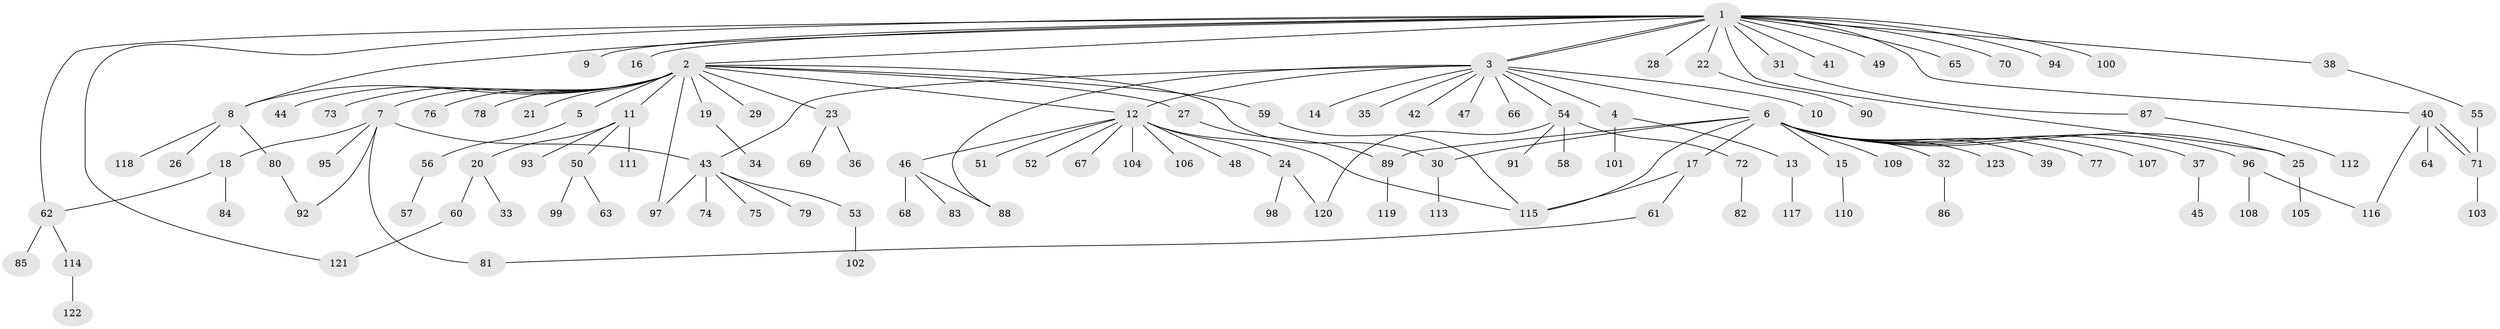 // coarse degree distribution, {22: 0.01098901098901099, 21: 0.01098901098901099, 13: 0.01098901098901099, 3: 0.06593406593406594, 2: 0.1978021978021978, 15: 0.01098901098901099, 5: 0.04395604395604396, 1: 0.6263736263736264, 10: 0.01098901098901099, 6: 0.01098901098901099}
// Generated by graph-tools (version 1.1) at 2025/41/03/06/25 10:41:48]
// undirected, 123 vertices, 142 edges
graph export_dot {
graph [start="1"]
  node [color=gray90,style=filled];
  1;
  2;
  3;
  4;
  5;
  6;
  7;
  8;
  9;
  10;
  11;
  12;
  13;
  14;
  15;
  16;
  17;
  18;
  19;
  20;
  21;
  22;
  23;
  24;
  25;
  26;
  27;
  28;
  29;
  30;
  31;
  32;
  33;
  34;
  35;
  36;
  37;
  38;
  39;
  40;
  41;
  42;
  43;
  44;
  45;
  46;
  47;
  48;
  49;
  50;
  51;
  52;
  53;
  54;
  55;
  56;
  57;
  58;
  59;
  60;
  61;
  62;
  63;
  64;
  65;
  66;
  67;
  68;
  69;
  70;
  71;
  72;
  73;
  74;
  75;
  76;
  77;
  78;
  79;
  80;
  81;
  82;
  83;
  84;
  85;
  86;
  87;
  88;
  89;
  90;
  91;
  92;
  93;
  94;
  95;
  96;
  97;
  98;
  99;
  100;
  101;
  102;
  103;
  104;
  105;
  106;
  107;
  108;
  109;
  110;
  111;
  112;
  113;
  114;
  115;
  116;
  117;
  118;
  119;
  120;
  121;
  122;
  123;
  1 -- 2;
  1 -- 3;
  1 -- 3;
  1 -- 8;
  1 -- 9;
  1 -- 16;
  1 -- 22;
  1 -- 25;
  1 -- 28;
  1 -- 31;
  1 -- 38;
  1 -- 40;
  1 -- 41;
  1 -- 49;
  1 -- 62;
  1 -- 65;
  1 -- 70;
  1 -- 94;
  1 -- 100;
  1 -- 121;
  2 -- 5;
  2 -- 7;
  2 -- 8;
  2 -- 11;
  2 -- 12;
  2 -- 19;
  2 -- 21;
  2 -- 23;
  2 -- 27;
  2 -- 29;
  2 -- 30;
  2 -- 44;
  2 -- 59;
  2 -- 73;
  2 -- 76;
  2 -- 78;
  2 -- 97;
  3 -- 4;
  3 -- 6;
  3 -- 10;
  3 -- 12;
  3 -- 14;
  3 -- 35;
  3 -- 42;
  3 -- 43;
  3 -- 47;
  3 -- 54;
  3 -- 66;
  3 -- 88;
  4 -- 13;
  4 -- 101;
  5 -- 56;
  6 -- 15;
  6 -- 17;
  6 -- 25;
  6 -- 30;
  6 -- 32;
  6 -- 37;
  6 -- 39;
  6 -- 77;
  6 -- 89;
  6 -- 96;
  6 -- 107;
  6 -- 109;
  6 -- 115;
  6 -- 123;
  7 -- 18;
  7 -- 43;
  7 -- 81;
  7 -- 92;
  7 -- 95;
  8 -- 26;
  8 -- 80;
  8 -- 118;
  11 -- 20;
  11 -- 50;
  11 -- 93;
  11 -- 111;
  12 -- 24;
  12 -- 46;
  12 -- 48;
  12 -- 51;
  12 -- 52;
  12 -- 67;
  12 -- 104;
  12 -- 106;
  12 -- 115;
  13 -- 117;
  15 -- 110;
  17 -- 61;
  17 -- 115;
  18 -- 62;
  18 -- 84;
  19 -- 34;
  20 -- 33;
  20 -- 60;
  22 -- 90;
  23 -- 36;
  23 -- 69;
  24 -- 98;
  24 -- 120;
  25 -- 105;
  27 -- 89;
  30 -- 113;
  31 -- 87;
  32 -- 86;
  37 -- 45;
  38 -- 55;
  40 -- 64;
  40 -- 71;
  40 -- 71;
  40 -- 116;
  43 -- 53;
  43 -- 74;
  43 -- 75;
  43 -- 79;
  43 -- 97;
  46 -- 68;
  46 -- 83;
  46 -- 88;
  50 -- 63;
  50 -- 99;
  53 -- 102;
  54 -- 58;
  54 -- 72;
  54 -- 91;
  54 -- 120;
  55 -- 71;
  56 -- 57;
  59 -- 115;
  60 -- 121;
  61 -- 81;
  62 -- 85;
  62 -- 114;
  71 -- 103;
  72 -- 82;
  80 -- 92;
  87 -- 112;
  89 -- 119;
  96 -- 108;
  96 -- 116;
  114 -- 122;
}
